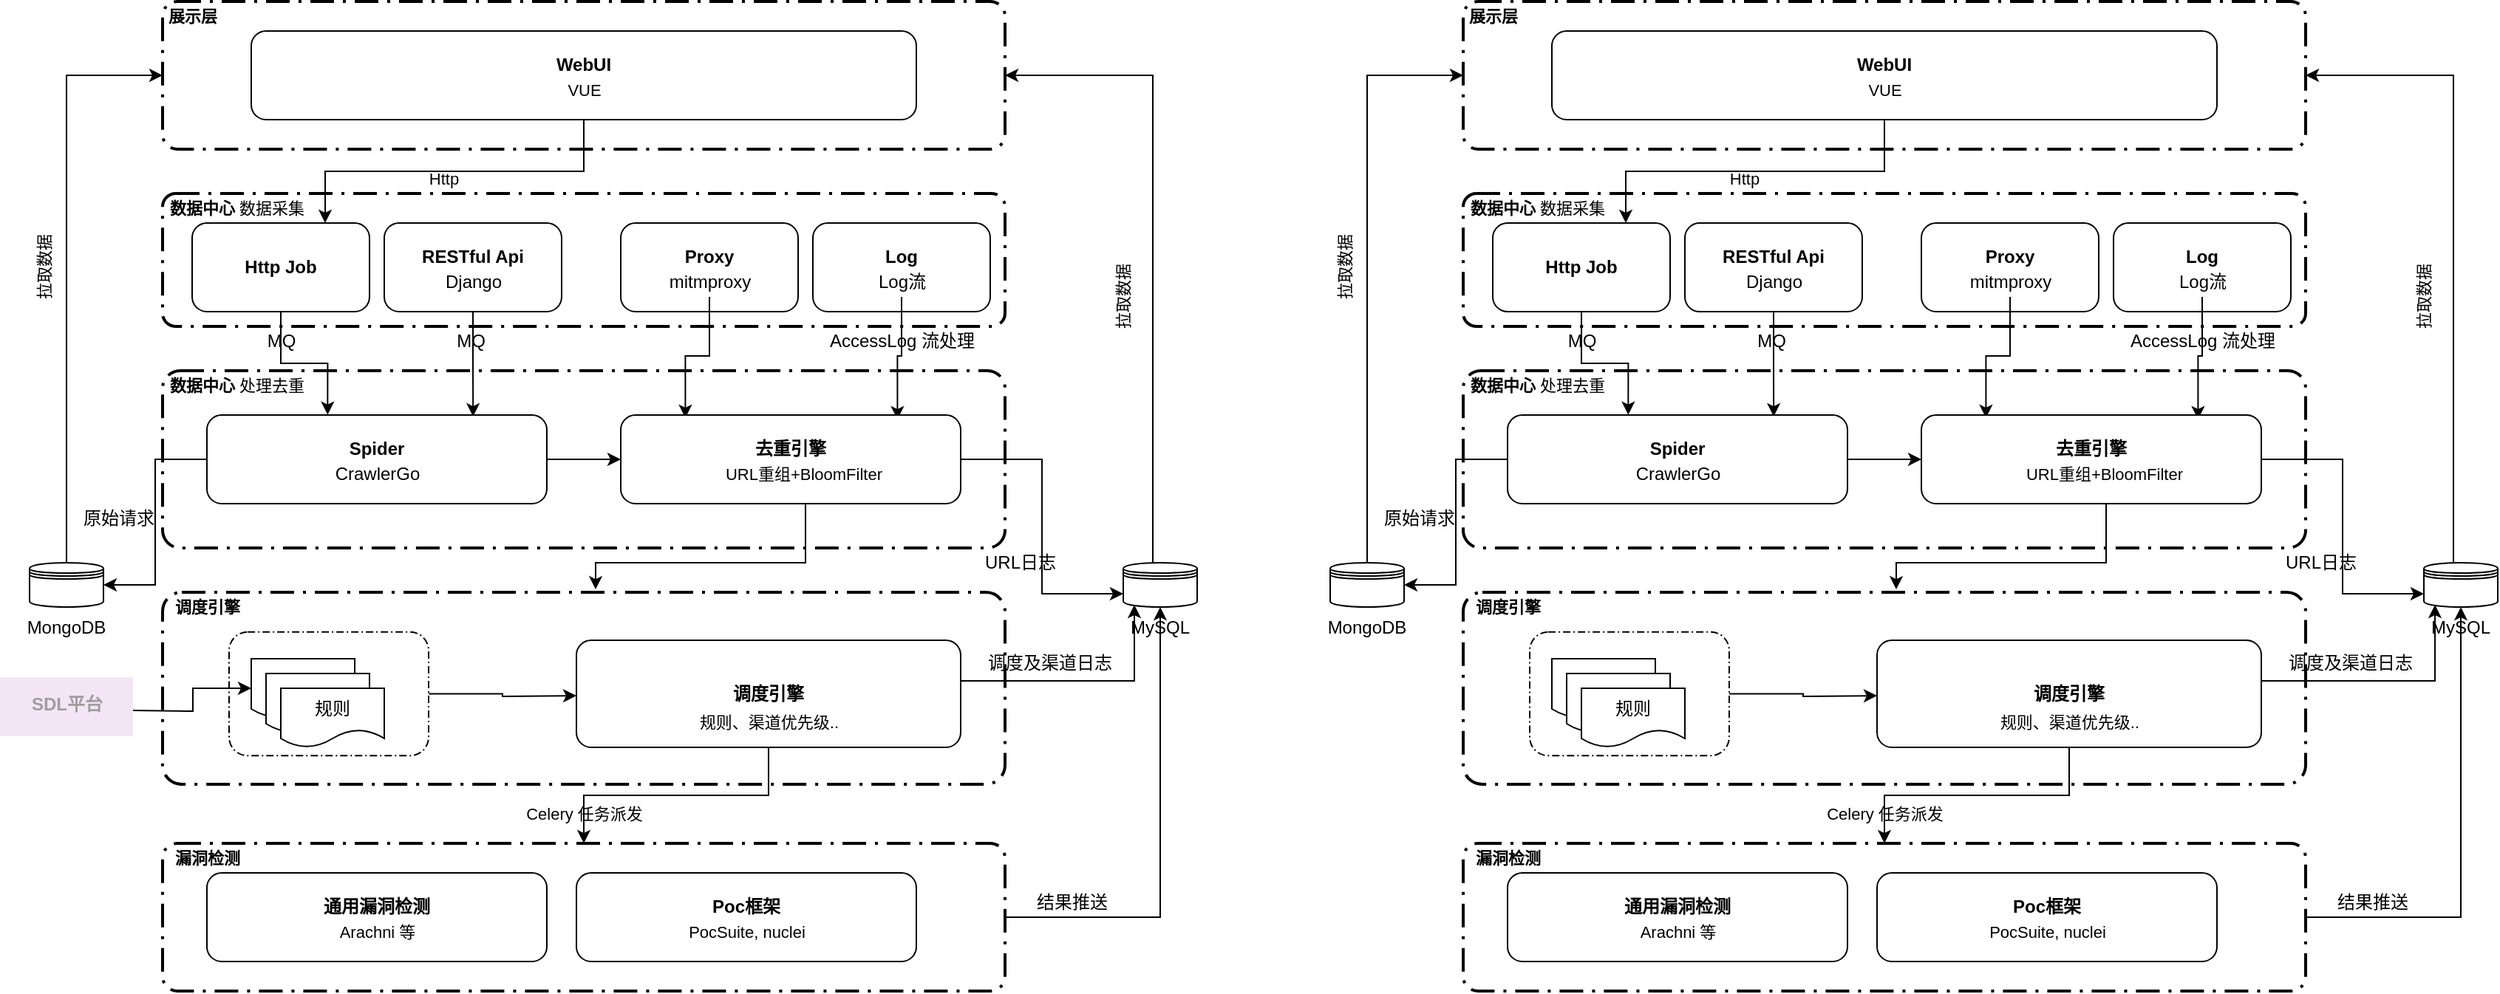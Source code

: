<mxfile version="20.0.1" type="github">
  <diagram id="SNkaSGnf-dBzTU3Ds5vA" name="Page-1">
    <mxGraphModel dx="1102" dy="5476" grid="1" gridSize="10" guides="1" tooltips="1" connect="1" arrows="1" fold="1" page="1" pageScale="1" pageWidth="3300" pageHeight="4681" math="0" shadow="0">
      <root>
        <mxCell id="0" />
        <mxCell id="1" parent="0" />
        <mxCell id="BcHWtmZKCNFNxENYa-wW-92" value="" style="points=[[0.25,0,0],[0.5,0,0],[0.75,0,0],[1,0.25,0],[1,0.5,0],[1,0.75,0],[0.75,1,0],[0.5,1,0],[0.25,1,0],[0,0.75,0],[0,0.5,0],[0,0.25,0]];rounded=1;arcSize=10;dashed=1;strokeColor=#000000;fillColor=none;gradientColor=none;dashPattern=8 3 1 3;strokeWidth=2;fontSize=12;" parent="1" vertex="1">
          <mxGeometry x="290" y="-760" width="570" height="100" as="geometry" />
        </mxCell>
        <mxCell id="BcHWtmZKCNFNxENYa-wW-55" value="" style="points=[[0.25,0,0],[0.5,0,0],[0.75,0,0],[1,0.25,0],[1,0.5,0],[1,0.75,0],[0.75,1,0],[0.5,1,0],[0.25,1,0],[0,0.75,0],[0,0.5,0],[0,0.25,0]];rounded=1;arcSize=10;dashed=1;strokeColor=#000000;fillColor=none;gradientColor=none;dashPattern=8 3 1 3;strokeWidth=2;fontSize=12;" parent="1" vertex="1">
          <mxGeometry x="290" y="-930" width="570" height="130" as="geometry" />
        </mxCell>
        <mxCell id="BcHWtmZKCNFNxENYa-wW-26" value="" style="points=[[0.25,0,0],[0.5,0,0],[0.75,0,0],[1,0.25,0],[1,0.5,0],[1,0.75,0],[0.75,1,0],[0.5,1,0],[0.25,1,0],[0,0.75,0],[0,0.5,0],[0,0.25,0]];rounded=1;arcSize=10;dashed=1;strokeColor=#000000;fillColor=none;gradientColor=none;dashPattern=8 3 1 3;strokeWidth=2;fontSize=12;" parent="1" vertex="1">
          <mxGeometry x="290" y="-1080" width="570" height="120" as="geometry" />
        </mxCell>
        <mxCell id="BcHWtmZKCNFNxENYa-wW-98" value="" style="points=[[0.25,0,0],[0.5,0,0],[0.75,0,0],[1,0.25,0],[1,0.5,0],[1,0.75,0],[0.75,1,0],[0.5,1,0],[0.25,1,0],[0,0.75,0],[0,0.5,0],[0,0.25,0]];rounded=1;arcSize=10;dashed=1;strokeColor=#000000;fillColor=none;gradientColor=none;dashPattern=8 3 1 3;strokeWidth=2;fontSize=12;labelBackgroundColor=none;fontColor=default;labelBorderColor=none;" parent="1" vertex="1">
          <mxGeometry x="290" y="-1200" width="570" height="90" as="geometry" />
        </mxCell>
        <mxCell id="BcHWtmZKCNFNxENYa-wW-88" style="edgeStyle=orthogonalEdgeStyle;rounded=0;orthogonalLoop=1;jettySize=auto;html=1;fontSize=12;" parent="1" source="BcHWtmZKCNFNxENYa-wW-87" edge="1">
          <mxGeometry relative="1" as="geometry">
            <mxPoint x="570" y="-860" as="targetPoint" />
          </mxGeometry>
        </mxCell>
        <mxCell id="BcHWtmZKCNFNxENYa-wW-87" value="" style="points=[[0.25,0,0],[0.5,0,0],[0.75,0,0],[1,0.25,0],[1,0.5,0],[1,0.75,0],[0.75,1,0],[0.5,1,0],[0.25,1,0],[0,0.75,0],[0,0.5,0],[0,0.25,0]];rounded=1;dashed=1;dashPattern=5 2 1 2;labelPosition=center;verticalLabelPosition=top;align=right;verticalAlign=bottom;fontSize=8;labelBackgroundColor=none;" parent="1" vertex="1">
          <mxGeometry x="335" y="-903.12" width="135" height="83.75" as="geometry" />
        </mxCell>
        <mxCell id="BcHWtmZKCNFNxENYa-wW-2" value="" style="points=[[0.25,0,0],[0.5,0,0],[0.75,0,0],[1,0.25,0],[1,0.5,0],[1,0.75,0],[0.75,1,0],[0.5,1,0],[0.25,1,0],[0,0.75,0],[0,0.5,0],[0,0.25,0]];rounded=1;arcSize=10;dashed=1;strokeColor=#000000;fillColor=none;gradientColor=none;dashPattern=8 3 1 3;strokeWidth=2;" parent="1" vertex="1">
          <mxGeometry x="290" y="-1330" width="570" height="100" as="geometry" />
        </mxCell>
        <mxCell id="BcHWtmZKCNFNxENYa-wW-3" value="Proxy&#xa;" style="points=[[0.25,0,0],[0.5,0,0],[0.75,0,0],[1,0.25,0],[1,0.5,0],[1,0.75,0],[0.75,1,0],[0.5,1,0],[0.25,1,0],[0,0.75,0],[0,0.5,0],[0,0.25,0]];shape=mxgraph.bpmn.task;whiteSpace=wrap;rectStyle=rounded;size=10;taskMarker=abstract;fontSize=12;fontStyle=1" parent="1" vertex="1">
          <mxGeometry x="600" y="-1180" width="120" height="60" as="geometry" />
        </mxCell>
        <mxCell id="BcHWtmZKCNFNxENYa-wW-44" style="edgeStyle=orthogonalEdgeStyle;rounded=0;orthogonalLoop=1;jettySize=auto;html=1;entryX=0.19;entryY=0.033;entryDx=0;entryDy=0;entryPerimeter=0;fontSize=12;" parent="1" source="BcHWtmZKCNFNxENYa-wW-5" target="BcHWtmZKCNFNxENYa-wW-34" edge="1">
          <mxGeometry relative="1" as="geometry" />
        </mxCell>
        <mxCell id="BcHWtmZKCNFNxENYa-wW-5" value="mitmproxy" style="text;html=1;resizable=0;autosize=1;align=center;verticalAlign=middle;points=[];fillColor=none;strokeColor=none;rounded=0;fontSize=12;" parent="1" vertex="1">
          <mxGeometry x="625" y="-1150" width="70" height="20" as="geometry" />
        </mxCell>
        <mxCell id="BcHWtmZKCNFNxENYa-wW-10" value="Log&#xa;" style="points=[[0.25,0,0],[0.5,0,0],[0.75,0,0],[1,0.25,0],[1,0.5,0],[1,0.75,0],[0.75,1,0],[0.5,1,0],[0.25,1,0],[0,0.75,0],[0,0.5,0],[0,0.25,0]];shape=mxgraph.bpmn.task;whiteSpace=wrap;rectStyle=rounded;size=10;taskMarker=abstract;fontSize=12;fontStyle=1" parent="1" vertex="1">
          <mxGeometry x="730" y="-1180" width="120" height="60" as="geometry" />
        </mxCell>
        <mxCell id="BcHWtmZKCNFNxENYa-wW-45" style="edgeStyle=orthogonalEdgeStyle;rounded=0;orthogonalLoop=1;jettySize=auto;html=1;entryX=0.814;entryY=0.05;entryDx=0;entryDy=0;entryPerimeter=0;fontSize=12;" parent="1" source="BcHWtmZKCNFNxENYa-wW-12" target="BcHWtmZKCNFNxENYa-wW-34" edge="1">
          <mxGeometry relative="1" as="geometry" />
        </mxCell>
        <mxCell id="BcHWtmZKCNFNxENYa-wW-12" value="Log流" style="text;html=1;resizable=0;autosize=1;align=center;verticalAlign=middle;points=[];fillColor=none;strokeColor=none;rounded=0;fontSize=12;" parent="1" vertex="1">
          <mxGeometry x="765" y="-1150" width="50" height="20" as="geometry" />
        </mxCell>
        <mxCell id="BcHWtmZKCNFNxENYa-wW-14" value="AccessLog 流处理" style="text;html=1;resizable=0;autosize=1;align=center;verticalAlign=middle;points=[];fillColor=none;strokeColor=none;rounded=0;fontSize=12;" parent="1" vertex="1">
          <mxGeometry x="735" y="-1110" width="110" height="20" as="geometry" />
        </mxCell>
        <mxCell id="BcHWtmZKCNFNxENYa-wW-49" style="edgeStyle=orthogonalEdgeStyle;rounded=0;orthogonalLoop=1;jettySize=auto;html=1;exitX=0.5;exitY=1;exitDx=0;exitDy=0;exitPerimeter=0;entryX=0.355;entryY=-0.003;entryDx=0;entryDy=0;entryPerimeter=0;fontSize=12;" parent="1" source="BcHWtmZKCNFNxENYa-wW-15" target="BcHWtmZKCNFNxENYa-wW-27" edge="1">
          <mxGeometry relative="1" as="geometry" />
        </mxCell>
        <mxCell id="BcHWtmZKCNFNxENYa-wW-15" value="Http Job" style="points=[[0.25,0,0],[0.5,0,0],[0.75,0,0],[1,0.25,0],[1,0.5,0],[1,0.75,0],[0.75,1,0],[0.5,1,0],[0.25,1,0],[0,0.75,0],[0,0.5,0],[0,0.25,0]];shape=mxgraph.bpmn.task;whiteSpace=wrap;rectStyle=rounded;size=10;taskMarker=abstract;fontSize=12;fontStyle=1" parent="1" vertex="1">
          <mxGeometry x="310" y="-1180" width="120" height="60" as="geometry" />
        </mxCell>
        <mxCell id="BcHWtmZKCNFNxENYa-wW-53" style="edgeStyle=orthogonalEdgeStyle;rounded=0;orthogonalLoop=1;jettySize=auto;html=1;entryX=0.783;entryY=0.017;entryDx=0;entryDy=0;entryPerimeter=0;fontSize=12;" parent="1" source="BcHWtmZKCNFNxENYa-wW-17" target="BcHWtmZKCNFNxENYa-wW-27" edge="1">
          <mxGeometry relative="1" as="geometry" />
        </mxCell>
        <mxCell id="BcHWtmZKCNFNxENYa-wW-17" value="RESTful Api&#xa;" style="points=[[0.25,0,0],[0.5,0,0],[0.75,0,0],[1,0.25,0],[1,0.5,0],[1,0.75,0],[0.75,1,0],[0.5,1,0],[0.25,1,0],[0,0.75,0],[0,0.5,0],[0,0.25,0]];shape=mxgraph.bpmn.task;whiteSpace=wrap;rectStyle=rounded;size=10;taskMarker=abstract;fontSize=12;fontStyle=1" parent="1" vertex="1">
          <mxGeometry x="440" y="-1180" width="120" height="60" as="geometry" />
        </mxCell>
        <mxCell id="BcHWtmZKCNFNxENYa-wW-18" value="Django" style="text;html=1;resizable=0;autosize=1;align=center;verticalAlign=middle;points=[];fillColor=none;strokeColor=none;rounded=0;fontSize=12;" parent="1" vertex="1">
          <mxGeometry x="475" y="-1150" width="50" height="20" as="geometry" />
        </mxCell>
        <mxCell id="BcHWtmZKCNFNxENYa-wW-22" value="MQ" style="text;html=1;resizable=0;autosize=1;align=center;verticalAlign=middle;points=[];fillColor=none;strokeColor=none;rounded=0;fontSize=12;" parent="1" vertex="1">
          <mxGeometry x="355" y="-1110" width="30" height="20" as="geometry" />
        </mxCell>
        <mxCell id="BcHWtmZKCNFNxENYa-wW-37" style="edgeStyle=orthogonalEdgeStyle;rounded=0;orthogonalLoop=1;jettySize=auto;html=1;exitX=1;exitY=0.5;exitDx=0;exitDy=0;exitPerimeter=0;entryX=0;entryY=0.5;entryDx=0;entryDy=0;entryPerimeter=0;fontSize=12;" parent="1" source="BcHWtmZKCNFNxENYa-wW-27" target="BcHWtmZKCNFNxENYa-wW-34" edge="1">
          <mxGeometry relative="1" as="geometry" />
        </mxCell>
        <mxCell id="BcHWtmZKCNFNxENYa-wW-69" style="edgeStyle=orthogonalEdgeStyle;rounded=0;orthogonalLoop=1;jettySize=auto;html=1;entryX=1;entryY=0.5;entryDx=0;entryDy=0;fontSize=12;" parent="1" source="BcHWtmZKCNFNxENYa-wW-27" target="BcHWtmZKCNFNxENYa-wW-59" edge="1">
          <mxGeometry relative="1" as="geometry" />
        </mxCell>
        <mxCell id="BcHWtmZKCNFNxENYa-wW-27" value="Spider&#xa;" style="points=[[0.25,0,0],[0.5,0,0],[0.75,0,0],[1,0.25,0],[1,0.5,0],[1,0.75,0],[0.75,1,0],[0.5,1,0],[0.25,1,0],[0,0.75,0],[0,0.5,0],[0,0.25,0]];shape=mxgraph.bpmn.task;whiteSpace=wrap;rectStyle=rounded;size=10;taskMarker=abstract;fontSize=12;fontStyle=1" parent="1" vertex="1">
          <mxGeometry x="320" y="-1050" width="230" height="60" as="geometry" />
        </mxCell>
        <mxCell id="BcHWtmZKCNFNxENYa-wW-33" value="CrawlerGo" style="text;html=1;resizable=0;autosize=1;align=center;verticalAlign=middle;points=[];fillColor=none;strokeColor=none;rounded=0;fontSize=12;" parent="1" vertex="1">
          <mxGeometry x="400" y="-1020" width="70" height="20" as="geometry" />
        </mxCell>
        <mxCell id="BcHWtmZKCNFNxENYa-wW-68" style="edgeStyle=orthogonalEdgeStyle;rounded=0;orthogonalLoop=1;jettySize=auto;html=1;entryX=0;entryY=0.7;entryDx=0;entryDy=0;fontSize=12;" parent="1" source="BcHWtmZKCNFNxENYa-wW-34" target="BcHWtmZKCNFNxENYa-wW-56" edge="1">
          <mxGeometry relative="1" as="geometry" />
        </mxCell>
        <mxCell id="BcHWtmZKCNFNxENYa-wW-119" style="edgeStyle=orthogonalEdgeStyle;rounded=0;orthogonalLoop=1;jettySize=auto;html=1;entryX=0.514;entryY=-0.015;entryDx=0;entryDy=0;entryPerimeter=0;fontSize=11;fontColor=default;" parent="1" source="BcHWtmZKCNFNxENYa-wW-34" target="BcHWtmZKCNFNxENYa-wW-55" edge="1">
          <mxGeometry relative="1" as="geometry">
            <Array as="points">
              <mxPoint x="725" y="-950" />
              <mxPoint x="583" y="-950" />
            </Array>
          </mxGeometry>
        </mxCell>
        <mxCell id="BcHWtmZKCNFNxENYa-wW-34" value="去重引擎&#xa;" style="points=[[0.25,0,0],[0.5,0,0],[0.75,0,0],[1,0.25,0],[1,0.5,0],[1,0.75,0],[0.75,1,0],[0.5,1,0],[0.25,1,0],[0,0.75,0],[0,0.5,0],[0,0.25,0]];shape=mxgraph.bpmn.task;whiteSpace=wrap;rectStyle=rounded;size=10;taskMarker=abstract;fontSize=12;fontStyle=1" parent="1" vertex="1">
          <mxGeometry x="600" y="-1050" width="230" height="60" as="geometry" />
        </mxCell>
        <mxCell id="BcHWtmZKCNFNxENYa-wW-35" value="URL重组+BloomFilter&amp;nbsp;" style="text;html=1;resizable=0;autosize=1;align=center;verticalAlign=middle;points=[];fillColor=none;strokeColor=none;rounded=0;fontSize=11;" parent="1" vertex="1">
          <mxGeometry x="665" y="-1020" width="120" height="20" as="geometry" />
        </mxCell>
        <mxCell id="BcHWtmZKCNFNxENYa-wW-54" value="MQ&amp;nbsp;" style="text;html=1;resizable=0;autosize=1;align=center;verticalAlign=middle;points=[];fillColor=none;strokeColor=none;rounded=0;fontSize=12;" parent="1" vertex="1">
          <mxGeometry x="480" y="-1110" width="40" height="20" as="geometry" />
        </mxCell>
        <mxCell id="BcHWtmZKCNFNxENYa-wW-106" style="edgeStyle=orthogonalEdgeStyle;rounded=0;orthogonalLoop=1;jettySize=auto;html=1;entryX=1;entryY=0.5;entryDx=0;entryDy=0;entryPerimeter=0;fontSize=11;fontColor=default;" parent="1" source="BcHWtmZKCNFNxENYa-wW-56" target="BcHWtmZKCNFNxENYa-wW-2" edge="1">
          <mxGeometry relative="1" as="geometry">
            <Array as="points">
              <mxPoint x="960" y="-1280" />
            </Array>
          </mxGeometry>
        </mxCell>
        <mxCell id="BcHWtmZKCNFNxENYa-wW-56" value="MySQL" style="shape=datastore;whiteSpace=wrap;html=1;labelPosition=center;verticalLabelPosition=bottom;align=center;verticalAlign=top;fontSize=12;" parent="1" vertex="1">
          <mxGeometry x="940" y="-950" width="50" height="30" as="geometry" />
        </mxCell>
        <mxCell id="BcHWtmZKCNFNxENYa-wW-105" style="edgeStyle=orthogonalEdgeStyle;rounded=0;orthogonalLoop=1;jettySize=auto;html=1;entryX=0;entryY=0.5;entryDx=0;entryDy=0;entryPerimeter=0;fontSize=11;fontColor=default;" parent="1" source="BcHWtmZKCNFNxENYa-wW-59" target="BcHWtmZKCNFNxENYa-wW-2" edge="1">
          <mxGeometry relative="1" as="geometry">
            <Array as="points">
              <mxPoint x="225" y="-1280" />
            </Array>
          </mxGeometry>
        </mxCell>
        <mxCell id="BcHWtmZKCNFNxENYa-wW-59" value="MongoDB" style="shape=datastore;whiteSpace=wrap;html=1;labelPosition=center;verticalLabelPosition=bottom;align=center;verticalAlign=top;fontSize=12;" parent="1" vertex="1">
          <mxGeometry x="200" y="-950" width="50" height="30" as="geometry" />
        </mxCell>
        <mxCell id="BcHWtmZKCNFNxENYa-wW-65" value="URL日志" style="text;html=1;resizable=0;autosize=1;align=center;verticalAlign=middle;points=[];fillColor=none;strokeColor=none;rounded=0;fontSize=12;" parent="1" vertex="1">
          <mxGeometry x="840" y="-960" width="60" height="20" as="geometry" />
        </mxCell>
        <mxCell id="BcHWtmZKCNFNxENYa-wW-73" value="" style="shape=document;whiteSpace=wrap;html=1;boundedLbl=1;fontSize=12;" parent="1" vertex="1">
          <mxGeometry x="350" y="-885" width="70" height="40" as="geometry" />
        </mxCell>
        <mxCell id="BcHWtmZKCNFNxENYa-wW-76" value="" style="shape=document;whiteSpace=wrap;html=1;boundedLbl=1;fontSize=12;" parent="1" vertex="1">
          <mxGeometry x="360" y="-875" width="70" height="40" as="geometry" />
        </mxCell>
        <mxCell id="BcHWtmZKCNFNxENYa-wW-77" value="规则" style="shape=document;whiteSpace=wrap;html=1;boundedLbl=1;fontSize=12;" parent="1" vertex="1">
          <mxGeometry x="370" y="-865" width="70" height="40" as="geometry" />
        </mxCell>
        <mxCell id="BcHWtmZKCNFNxENYa-wW-82" value="原始请求" style="text;html=1;resizable=0;autosize=1;align=center;verticalAlign=middle;points=[];fillColor=none;strokeColor=none;rounded=0;fontSize=12;" parent="1" vertex="1">
          <mxGeometry x="230" y="-990" width="60" height="20" as="geometry" />
        </mxCell>
        <mxCell id="BcHWtmZKCNFNxENYa-wW-84" style="edgeStyle=orthogonalEdgeStyle;rounded=0;orthogonalLoop=1;jettySize=auto;html=1;entryX=0;entryY=0.5;entryDx=0;entryDy=0;fontSize=12;" parent="1" target="BcHWtmZKCNFNxENYa-wW-73" edge="1">
          <mxGeometry relative="1" as="geometry">
            <mxPoint x="270" y="-850" as="sourcePoint" />
          </mxGeometry>
        </mxCell>
        <mxCell id="BcHWtmZKCNFNxENYa-wW-83" value="&lt;b&gt;SDL平台&lt;/b&gt;" style="sketch=0;points=[[0,0,0],[0.25,0,0],[0.5,0,0],[0.75,0,0],[1,0,0],[1,0.25,0],[1,0.5,0],[1,0.75,0],[1,1,0],[0.75,1,0],[0.5,1,0],[0.25,1,0],[0,1,0],[0,0.75,0],[0,0.5,0],[0,0.25,0]];rounded=1;absoluteArcSize=1;arcSize=2;html=1;strokeColor=none;gradientColor=none;shadow=0;dashed=0;fontSize=12;fontColor=#9E9E9E;align=center;verticalAlign=top;spacing=10;spacingTop=-4;fillColor=#F3E5F5;" parent="1" vertex="1">
          <mxGeometry x="180" y="-872.5" width="90" height="40" as="geometry" />
        </mxCell>
        <mxCell id="BcHWtmZKCNFNxENYa-wW-89" style="edgeStyle=orthogonalEdgeStyle;rounded=0;orthogonalLoop=1;jettySize=auto;html=1;entryX=0.15;entryY=0.95;entryDx=0;entryDy=0;fontSize=12;exitX=0.75;exitY=0;exitDx=0;exitDy=0;exitPerimeter=0;entryPerimeter=0;" parent="1" source="BcHWtmZKCNFNxENYa-wW-85" target="BcHWtmZKCNFNxENYa-wW-56" edge="1">
          <mxGeometry relative="1" as="geometry">
            <Array as="points">
              <mxPoint x="743" y="-870" />
              <mxPoint x="948" y="-870" />
            </Array>
          </mxGeometry>
        </mxCell>
        <mxCell id="BcHWtmZKCNFNxENYa-wW-95" style="edgeStyle=orthogonalEdgeStyle;rounded=0;orthogonalLoop=1;jettySize=auto;html=1;entryX=0.5;entryY=0;entryDx=0;entryDy=0;entryPerimeter=0;fontSize=11;" parent="1" source="BcHWtmZKCNFNxENYa-wW-85" target="BcHWtmZKCNFNxENYa-wW-92" edge="1">
          <mxGeometry relative="1" as="geometry" />
        </mxCell>
        <mxCell id="BcHWtmZKCNFNxENYa-wW-85" value="调度引擎" style="points=[[0.25,0,0],[0.5,0,0],[0.75,0,0],[1,0.25,0],[1,0.5,0],[1,0.75,0],[0.75,1,0],[0.5,1,0],[0.25,1,0],[0,0.75,0],[0,0.5,0],[0,0.25,0]];shape=mxgraph.bpmn.task;whiteSpace=wrap;rectStyle=rounded;size=10;taskMarker=abstract;fontSize=12;fontStyle=1" parent="1" vertex="1">
          <mxGeometry x="570" y="-897.5" width="260" height="72.5" as="geometry" />
        </mxCell>
        <mxCell id="BcHWtmZKCNFNxENYa-wW-90" value="调度及渠道日志" style="text;html=1;resizable=0;autosize=1;align=center;verticalAlign=middle;points=[];fillColor=none;strokeColor=none;rounded=0;labelBackgroundColor=none;fontSize=12;" parent="1" vertex="1">
          <mxGeometry x="840" y="-892.5" width="100" height="20" as="geometry" />
        </mxCell>
        <mxCell id="BcHWtmZKCNFNxENYa-wW-97" style="edgeStyle=orthogonalEdgeStyle;rounded=0;orthogonalLoop=1;jettySize=auto;html=1;entryX=0.5;entryY=1;entryDx=0;entryDy=0;fontSize=11;" parent="1" source="BcHWtmZKCNFNxENYa-wW-92" target="BcHWtmZKCNFNxENYa-wW-56" edge="1">
          <mxGeometry relative="1" as="geometry" />
        </mxCell>
        <mxCell id="BcHWtmZKCNFNxENYa-wW-93" value="通用漏洞检测&#xa;" style="points=[[0.25,0,0],[0.5,0,0],[0.75,0,0],[1,0.25,0],[1,0.5,0],[1,0.75,0],[0.75,1,0],[0.5,1,0],[0.25,1,0],[0,0.75,0],[0,0.5,0],[0,0.25,0]];shape=mxgraph.bpmn.task;whiteSpace=wrap;rectStyle=rounded;size=10;taskMarker=abstract;fontSize=12;fontStyle=1" parent="1" vertex="1">
          <mxGeometry x="320" y="-740" width="230" height="60" as="geometry" />
        </mxCell>
        <mxCell id="BcHWtmZKCNFNxENYa-wW-94" value="Poc框架&#xa;" style="points=[[0.25,0,0],[0.5,0,0],[0.75,0,0],[1,0.25,0],[1,0.5,0],[1,0.75,0],[0.75,1,0],[0.5,1,0],[0.25,1,0],[0,0.75,0],[0,0.5,0],[0,0.25,0]];shape=mxgraph.bpmn.task;whiteSpace=wrap;rectStyle=rounded;size=10;taskMarker=abstract;fontSize=12;fontStyle=1" parent="1" vertex="1">
          <mxGeometry x="570" y="-740" width="230" height="60" as="geometry" />
        </mxCell>
        <mxCell id="BcHWtmZKCNFNxENYa-wW-96" value="Arachni 等" style="text;html=1;resizable=0;autosize=1;align=center;verticalAlign=middle;points=[];fillColor=none;strokeColor=none;rounded=0;labelBackgroundColor=none;fontSize=11;" parent="1" vertex="1">
          <mxGeometry x="400" y="-710" width="70" height="20" as="geometry" />
        </mxCell>
        <mxCell id="BcHWtmZKCNFNxENYa-wW-99" value="PocSuite, nuclei" style="text;html=1;resizable=0;autosize=1;align=center;verticalAlign=middle;points=[];fillColor=none;strokeColor=none;rounded=0;labelBackgroundColor=none;fontSize=11;" parent="1" vertex="1">
          <mxGeometry x="640" y="-710" width="90" height="20" as="geometry" />
        </mxCell>
        <mxCell id="BcHWtmZKCNFNxENYa-wW-100" value="Celery 任务派发" style="text;html=1;resizable=0;autosize=1;align=center;verticalAlign=middle;points=[];fillColor=none;strokeColor=none;rounded=0;labelBackgroundColor=none;fontSize=11;" parent="1" vertex="1">
          <mxGeometry x="530" y="-790" width="90" height="20" as="geometry" />
        </mxCell>
        <mxCell id="BcHWtmZKCNFNxENYa-wW-103" style="edgeStyle=orthogonalEdgeStyle;rounded=0;orthogonalLoop=1;jettySize=auto;html=1;fontSize=11;fontColor=default;entryX=0.75;entryY=0;entryDx=0;entryDy=0;entryPerimeter=0;" parent="1" source="BcHWtmZKCNFNxENYa-wW-101" target="BcHWtmZKCNFNxENYa-wW-15" edge="1">
          <mxGeometry relative="1" as="geometry" />
        </mxCell>
        <mxCell id="BcHWtmZKCNFNxENYa-wW-101" value="WebUI&#xa;" style="points=[[0.25,0,0],[0.5,0,0],[0.75,0,0],[1,0.25,0],[1,0.5,0],[1,0.75,0],[0.75,1,0],[0.5,1,0],[0.25,1,0],[0,0.75,0],[0,0.5,0],[0,0.25,0]];shape=mxgraph.bpmn.task;whiteSpace=wrap;rectStyle=rounded;size=10;taskMarker=abstract;fontSize=12;fontStyle=1" parent="1" vertex="1">
          <mxGeometry x="350" y="-1310" width="450" height="60" as="geometry" />
        </mxCell>
        <mxCell id="BcHWtmZKCNFNxENYa-wW-104" value="Http" style="text;html=1;resizable=0;autosize=1;align=center;verticalAlign=middle;points=[];fillColor=none;strokeColor=none;rounded=0;labelBackgroundColor=none;labelBorderColor=none;fontSize=11;fontColor=default;" parent="1" vertex="1">
          <mxGeometry x="460" y="-1220" width="40" height="20" as="geometry" />
        </mxCell>
        <mxCell id="BcHWtmZKCNFNxENYa-wW-107" value="拉取数据" style="text;html=1;resizable=0;autosize=1;align=center;verticalAlign=middle;points=[];fillColor=none;strokeColor=none;rounded=0;labelBackgroundColor=none;labelBorderColor=none;fontSize=11;fontColor=default;horizontal=0;" parent="1" vertex="1">
          <mxGeometry x="180" y="-1160" width="60" height="20" as="geometry" />
        </mxCell>
        <mxCell id="BcHWtmZKCNFNxENYa-wW-109" value="拉取数据" style="text;html=1;resizable=0;autosize=1;align=center;verticalAlign=middle;points=[];fillColor=none;strokeColor=none;rounded=0;labelBackgroundColor=none;labelBorderColor=none;fontSize=11;fontColor=default;horizontal=0;" parent="1" vertex="1">
          <mxGeometry x="910" y="-1140" width="60" height="20" as="geometry" />
        </mxCell>
        <mxCell id="BcHWtmZKCNFNxENYa-wW-110" value="结果推送" style="text;html=1;resizable=0;autosize=1;align=center;verticalAlign=middle;points=[];fillColor=none;strokeColor=none;rounded=0;labelBackgroundColor=none;fontSize=12;" parent="1" vertex="1">
          <mxGeometry x="875" y="-730" width="60" height="20" as="geometry" />
        </mxCell>
        <mxCell id="BcHWtmZKCNFNxENYa-wW-111" value="VUE" style="text;html=1;resizable=0;autosize=1;align=center;verticalAlign=middle;points=[];fillColor=none;strokeColor=none;rounded=0;labelBackgroundColor=none;labelBorderColor=none;fontSize=11;fontColor=default;" parent="1" vertex="1">
          <mxGeometry x="555" y="-1280" width="40" height="20" as="geometry" />
        </mxCell>
        <mxCell id="BcHWtmZKCNFNxENYa-wW-112" value="&lt;b&gt;展示层&lt;/b&gt;" style="text;html=1;resizable=0;autosize=1;align=center;verticalAlign=middle;points=[];fillColor=none;strokeColor=none;rounded=0;labelBackgroundColor=none;labelBorderColor=none;fontSize=11;fontColor=default;" parent="1" vertex="1">
          <mxGeometry x="285" y="-1330" width="50" height="20" as="geometry" />
        </mxCell>
        <mxCell id="BcHWtmZKCNFNxENYa-wW-114" value="&lt;b&gt;数据中心 &lt;/b&gt;数据采集" style="text;html=1;resizable=0;autosize=1;align=center;verticalAlign=middle;points=[];fillColor=none;strokeColor=none;rounded=0;labelBackgroundColor=none;labelBorderColor=none;fontSize=11;fontColor=default;" parent="1" vertex="1">
          <mxGeometry x="285" y="-1200" width="110" height="20" as="geometry" />
        </mxCell>
        <mxCell id="BcHWtmZKCNFNxENYa-wW-115" value="&lt;b&gt;数据中心 &lt;/b&gt;处理去重" style="text;html=1;resizable=0;autosize=1;align=center;verticalAlign=middle;points=[];fillColor=none;strokeColor=none;rounded=0;labelBackgroundColor=none;labelBorderColor=none;fontSize=11;fontColor=default;" parent="1" vertex="1">
          <mxGeometry x="285" y="-1080" width="110" height="20" as="geometry" />
        </mxCell>
        <mxCell id="BcHWtmZKCNFNxENYa-wW-116" value="&lt;b&gt;调度引擎&lt;/b&gt;" style="text;html=1;resizable=0;autosize=1;align=center;verticalAlign=middle;points=[];fillColor=none;strokeColor=none;rounded=0;labelBackgroundColor=none;labelBorderColor=none;fontSize=11;fontColor=default;" parent="1" vertex="1">
          <mxGeometry x="290" y="-930" width="60" height="20" as="geometry" />
        </mxCell>
        <mxCell id="BcHWtmZKCNFNxENYa-wW-117" value="&lt;b&gt;漏洞检测&lt;/b&gt;" style="text;html=1;resizable=0;autosize=1;align=center;verticalAlign=middle;points=[];fillColor=none;strokeColor=none;rounded=0;labelBackgroundColor=none;labelBorderColor=none;fontSize=11;fontColor=default;" parent="1" vertex="1">
          <mxGeometry x="290" y="-760" width="60" height="20" as="geometry" />
        </mxCell>
        <mxCell id="BcHWtmZKCNFNxENYa-wW-120" value="规则、渠道优先级.." style="text;html=1;resizable=0;autosize=1;align=center;verticalAlign=middle;points=[];fillColor=none;strokeColor=none;rounded=0;labelBackgroundColor=none;labelBorderColor=none;fontSize=11;fontColor=default;" parent="1" vertex="1">
          <mxGeometry x="645" y="-852.5" width="110" height="20" as="geometry" />
        </mxCell>
        <mxCell id="BcHWtmZKCNFNxENYa-wW-122" value="" style="points=[[0.25,0,0],[0.5,0,0],[0.75,0,0],[1,0.25,0],[1,0.5,0],[1,0.75,0],[0.75,1,0],[0.5,1,0],[0.25,1,0],[0,0.75,0],[0,0.5,0],[0,0.25,0]];rounded=1;arcSize=10;dashed=1;strokeColor=#000000;fillColor=none;gradientColor=none;dashPattern=8 3 1 3;strokeWidth=2;fontSize=12;" parent="1" vertex="1">
          <mxGeometry x="1170" y="-760" width="570" height="100" as="geometry" />
        </mxCell>
        <mxCell id="BcHWtmZKCNFNxENYa-wW-123" value="" style="points=[[0.25,0,0],[0.5,0,0],[0.75,0,0],[1,0.25,0],[1,0.5,0],[1,0.75,0],[0.75,1,0],[0.5,1,0],[0.25,1,0],[0,0.75,0],[0,0.5,0],[0,0.25,0]];rounded=1;arcSize=10;dashed=1;strokeColor=#000000;fillColor=none;gradientColor=none;dashPattern=8 3 1 3;strokeWidth=2;fontSize=12;" parent="1" vertex="1">
          <mxGeometry x="1170" y="-930" width="570" height="130" as="geometry" />
        </mxCell>
        <mxCell id="BcHWtmZKCNFNxENYa-wW-124" value="" style="points=[[0.25,0,0],[0.5,0,0],[0.75,0,0],[1,0.25,0],[1,0.5,0],[1,0.75,0],[0.75,1,0],[0.5,1,0],[0.25,1,0],[0,0.75,0],[0,0.5,0],[0,0.25,0]];rounded=1;arcSize=10;dashed=1;strokeColor=#000000;fillColor=none;gradientColor=none;dashPattern=8 3 1 3;strokeWidth=2;fontSize=12;" parent="1" vertex="1">
          <mxGeometry x="1170" y="-1080" width="570" height="120" as="geometry" />
        </mxCell>
        <mxCell id="BcHWtmZKCNFNxENYa-wW-125" value="" style="points=[[0.25,0,0],[0.5,0,0],[0.75,0,0],[1,0.25,0],[1,0.5,0],[1,0.75,0],[0.75,1,0],[0.5,1,0],[0.25,1,0],[0,0.75,0],[0,0.5,0],[0,0.25,0]];rounded=1;arcSize=10;dashed=1;strokeColor=#000000;fillColor=none;gradientColor=none;dashPattern=8 3 1 3;strokeWidth=2;fontSize=12;labelBackgroundColor=none;fontColor=default;labelBorderColor=none;" parent="1" vertex="1">
          <mxGeometry x="1170" y="-1200" width="570" height="90" as="geometry" />
        </mxCell>
        <mxCell id="BcHWtmZKCNFNxENYa-wW-126" style="edgeStyle=orthogonalEdgeStyle;rounded=0;orthogonalLoop=1;jettySize=auto;html=1;fontSize=12;" parent="1" source="BcHWtmZKCNFNxENYa-wW-127" edge="1">
          <mxGeometry relative="1" as="geometry">
            <mxPoint x="1450" y="-860" as="targetPoint" />
          </mxGeometry>
        </mxCell>
        <mxCell id="BcHWtmZKCNFNxENYa-wW-127" value="" style="points=[[0.25,0,0],[0.5,0,0],[0.75,0,0],[1,0.25,0],[1,0.5,0],[1,0.75,0],[0.75,1,0],[0.5,1,0],[0.25,1,0],[0,0.75,0],[0,0.5,0],[0,0.25,0]];rounded=1;dashed=1;dashPattern=5 2 1 2;labelPosition=center;verticalLabelPosition=top;align=right;verticalAlign=bottom;fontSize=8;labelBackgroundColor=none;" parent="1" vertex="1">
          <mxGeometry x="1215" y="-903.12" width="135" height="83.75" as="geometry" />
        </mxCell>
        <mxCell id="BcHWtmZKCNFNxENYa-wW-128" value="" style="points=[[0.25,0,0],[0.5,0,0],[0.75,0,0],[1,0.25,0],[1,0.5,0],[1,0.75,0],[0.75,1,0],[0.5,1,0],[0.25,1,0],[0,0.75,0],[0,0.5,0],[0,0.25,0]];rounded=1;arcSize=10;dashed=1;strokeColor=#000000;fillColor=none;gradientColor=none;dashPattern=8 3 1 3;strokeWidth=2;" parent="1" vertex="1">
          <mxGeometry x="1170" y="-1330" width="570" height="100" as="geometry" />
        </mxCell>
        <mxCell id="BcHWtmZKCNFNxENYa-wW-129" value="Proxy&#xa;" style="points=[[0.25,0,0],[0.5,0,0],[0.75,0,0],[1,0.25,0],[1,0.5,0],[1,0.75,0],[0.75,1,0],[0.5,1,0],[0.25,1,0],[0,0.75,0],[0,0.5,0],[0,0.25,0]];shape=mxgraph.bpmn.task;whiteSpace=wrap;rectStyle=rounded;size=10;taskMarker=abstract;fontSize=12;fontStyle=1" parent="1" vertex="1">
          <mxGeometry x="1480" y="-1180" width="120" height="60" as="geometry" />
        </mxCell>
        <mxCell id="BcHWtmZKCNFNxENYa-wW-130" style="edgeStyle=orthogonalEdgeStyle;rounded=0;orthogonalLoop=1;jettySize=auto;html=1;entryX=0.19;entryY=0.033;entryDx=0;entryDy=0;entryPerimeter=0;fontSize=12;" parent="1" source="BcHWtmZKCNFNxENYa-wW-131" target="BcHWtmZKCNFNxENYa-wW-148" edge="1">
          <mxGeometry relative="1" as="geometry" />
        </mxCell>
        <mxCell id="BcHWtmZKCNFNxENYa-wW-131" value="mitmproxy" style="text;html=1;resizable=0;autosize=1;align=center;verticalAlign=middle;points=[];fillColor=none;strokeColor=none;rounded=0;fontSize=12;" parent="1" vertex="1">
          <mxGeometry x="1505" y="-1150" width="70" height="20" as="geometry" />
        </mxCell>
        <mxCell id="BcHWtmZKCNFNxENYa-wW-132" value="Log&#xa;" style="points=[[0.25,0,0],[0.5,0,0],[0.75,0,0],[1,0.25,0],[1,0.5,0],[1,0.75,0],[0.75,1,0],[0.5,1,0],[0.25,1,0],[0,0.75,0],[0,0.5,0],[0,0.25,0]];shape=mxgraph.bpmn.task;whiteSpace=wrap;rectStyle=rounded;size=10;taskMarker=abstract;fontSize=12;fontStyle=1" parent="1" vertex="1">
          <mxGeometry x="1610" y="-1180" width="120" height="60" as="geometry" />
        </mxCell>
        <mxCell id="BcHWtmZKCNFNxENYa-wW-133" style="edgeStyle=orthogonalEdgeStyle;rounded=0;orthogonalLoop=1;jettySize=auto;html=1;entryX=0.814;entryY=0.05;entryDx=0;entryDy=0;entryPerimeter=0;fontSize=12;" parent="1" source="BcHWtmZKCNFNxENYa-wW-134" target="BcHWtmZKCNFNxENYa-wW-148" edge="1">
          <mxGeometry relative="1" as="geometry" />
        </mxCell>
        <mxCell id="BcHWtmZKCNFNxENYa-wW-134" value="Log流" style="text;html=1;resizable=0;autosize=1;align=center;verticalAlign=middle;points=[];fillColor=none;strokeColor=none;rounded=0;fontSize=12;" parent="1" vertex="1">
          <mxGeometry x="1645" y="-1150" width="50" height="20" as="geometry" />
        </mxCell>
        <mxCell id="BcHWtmZKCNFNxENYa-wW-135" value="AccessLog 流处理" style="text;html=1;resizable=0;autosize=1;align=center;verticalAlign=middle;points=[];fillColor=none;strokeColor=none;rounded=0;fontSize=12;" parent="1" vertex="1">
          <mxGeometry x="1615" y="-1110" width="110" height="20" as="geometry" />
        </mxCell>
        <mxCell id="BcHWtmZKCNFNxENYa-wW-136" style="edgeStyle=orthogonalEdgeStyle;rounded=0;orthogonalLoop=1;jettySize=auto;html=1;exitX=0.5;exitY=1;exitDx=0;exitDy=0;exitPerimeter=0;entryX=0.355;entryY=-0.003;entryDx=0;entryDy=0;entryPerimeter=0;fontSize=12;" parent="1" source="BcHWtmZKCNFNxENYa-wW-137" target="BcHWtmZKCNFNxENYa-wW-144" edge="1">
          <mxGeometry relative="1" as="geometry" />
        </mxCell>
        <mxCell id="BcHWtmZKCNFNxENYa-wW-137" value="Http Job" style="points=[[0.25,0,0],[0.5,0,0],[0.75,0,0],[1,0.25,0],[1,0.5,0],[1,0.75,0],[0.75,1,0],[0.5,1,0],[0.25,1,0],[0,0.75,0],[0,0.5,0],[0,0.25,0]];shape=mxgraph.bpmn.task;whiteSpace=wrap;rectStyle=rounded;size=10;taskMarker=abstract;fontSize=12;fontStyle=1" parent="1" vertex="1">
          <mxGeometry x="1190" y="-1180" width="120" height="60" as="geometry" />
        </mxCell>
        <mxCell id="BcHWtmZKCNFNxENYa-wW-138" style="edgeStyle=orthogonalEdgeStyle;rounded=0;orthogonalLoop=1;jettySize=auto;html=1;entryX=0.783;entryY=0.017;entryDx=0;entryDy=0;entryPerimeter=0;fontSize=12;" parent="1" source="BcHWtmZKCNFNxENYa-wW-139" target="BcHWtmZKCNFNxENYa-wW-144" edge="1">
          <mxGeometry relative="1" as="geometry" />
        </mxCell>
        <mxCell id="BcHWtmZKCNFNxENYa-wW-139" value="RESTful Api&#xa;" style="points=[[0.25,0,0],[0.5,0,0],[0.75,0,0],[1,0.25,0],[1,0.5,0],[1,0.75,0],[0.75,1,0],[0.5,1,0],[0.25,1,0],[0,0.75,0],[0,0.5,0],[0,0.25,0]];shape=mxgraph.bpmn.task;whiteSpace=wrap;rectStyle=rounded;size=10;taskMarker=abstract;fontSize=12;fontStyle=1" parent="1" vertex="1">
          <mxGeometry x="1320" y="-1180" width="120" height="60" as="geometry" />
        </mxCell>
        <mxCell id="BcHWtmZKCNFNxENYa-wW-140" value="Django" style="text;html=1;resizable=0;autosize=1;align=center;verticalAlign=middle;points=[];fillColor=none;strokeColor=none;rounded=0;fontSize=12;" parent="1" vertex="1">
          <mxGeometry x="1355" y="-1150" width="50" height="20" as="geometry" />
        </mxCell>
        <mxCell id="BcHWtmZKCNFNxENYa-wW-141" value="MQ" style="text;html=1;resizable=0;autosize=1;align=center;verticalAlign=middle;points=[];fillColor=none;strokeColor=none;rounded=0;fontSize=12;" parent="1" vertex="1">
          <mxGeometry x="1235" y="-1110" width="30" height="20" as="geometry" />
        </mxCell>
        <mxCell id="BcHWtmZKCNFNxENYa-wW-142" style="edgeStyle=orthogonalEdgeStyle;rounded=0;orthogonalLoop=1;jettySize=auto;html=1;exitX=1;exitY=0.5;exitDx=0;exitDy=0;exitPerimeter=0;entryX=0;entryY=0.5;entryDx=0;entryDy=0;entryPerimeter=0;fontSize=12;" parent="1" source="BcHWtmZKCNFNxENYa-wW-144" target="BcHWtmZKCNFNxENYa-wW-148" edge="1">
          <mxGeometry relative="1" as="geometry" />
        </mxCell>
        <mxCell id="BcHWtmZKCNFNxENYa-wW-143" style="edgeStyle=orthogonalEdgeStyle;rounded=0;orthogonalLoop=1;jettySize=auto;html=1;entryX=1;entryY=0.5;entryDx=0;entryDy=0;fontSize=12;" parent="1" source="BcHWtmZKCNFNxENYa-wW-144" target="BcHWtmZKCNFNxENYa-wW-154" edge="1">
          <mxGeometry relative="1" as="geometry" />
        </mxCell>
        <mxCell id="BcHWtmZKCNFNxENYa-wW-144" value="Spider&#xa;" style="points=[[0.25,0,0],[0.5,0,0],[0.75,0,0],[1,0.25,0],[1,0.5,0],[1,0.75,0],[0.75,1,0],[0.5,1,0],[0.25,1,0],[0,0.75,0],[0,0.5,0],[0,0.25,0]];shape=mxgraph.bpmn.task;whiteSpace=wrap;rectStyle=rounded;size=10;taskMarker=abstract;fontSize=12;fontStyle=1" parent="1" vertex="1">
          <mxGeometry x="1200" y="-1050" width="230" height="60" as="geometry" />
        </mxCell>
        <mxCell id="BcHWtmZKCNFNxENYa-wW-145" value="CrawlerGo" style="text;html=1;resizable=0;autosize=1;align=center;verticalAlign=middle;points=[];fillColor=none;strokeColor=none;rounded=0;fontSize=12;" parent="1" vertex="1">
          <mxGeometry x="1280" y="-1020" width="70" height="20" as="geometry" />
        </mxCell>
        <mxCell id="BcHWtmZKCNFNxENYa-wW-146" style="edgeStyle=orthogonalEdgeStyle;rounded=0;orthogonalLoop=1;jettySize=auto;html=1;entryX=0;entryY=0.7;entryDx=0;entryDy=0;fontSize=12;" parent="1" source="BcHWtmZKCNFNxENYa-wW-148" target="BcHWtmZKCNFNxENYa-wW-152" edge="1">
          <mxGeometry relative="1" as="geometry" />
        </mxCell>
        <mxCell id="BcHWtmZKCNFNxENYa-wW-147" style="edgeStyle=orthogonalEdgeStyle;rounded=0;orthogonalLoop=1;jettySize=auto;html=1;entryX=0.514;entryY=-0.015;entryDx=0;entryDy=0;entryPerimeter=0;fontSize=11;fontColor=default;" parent="1" source="BcHWtmZKCNFNxENYa-wW-148" target="BcHWtmZKCNFNxENYa-wW-123" edge="1">
          <mxGeometry relative="1" as="geometry">
            <Array as="points">
              <mxPoint x="1605" y="-950" />
              <mxPoint x="1463" y="-950" />
            </Array>
          </mxGeometry>
        </mxCell>
        <mxCell id="BcHWtmZKCNFNxENYa-wW-148" value="去重引擎&#xa;" style="points=[[0.25,0,0],[0.5,0,0],[0.75,0,0],[1,0.25,0],[1,0.5,0],[1,0.75,0],[0.75,1,0],[0.5,1,0],[0.25,1,0],[0,0.75,0],[0,0.5,0],[0,0.25,0]];shape=mxgraph.bpmn.task;whiteSpace=wrap;rectStyle=rounded;size=10;taskMarker=abstract;fontSize=12;fontStyle=1" parent="1" vertex="1">
          <mxGeometry x="1480" y="-1050" width="230" height="60" as="geometry" />
        </mxCell>
        <mxCell id="BcHWtmZKCNFNxENYa-wW-149" value="URL重组+BloomFilter&amp;nbsp;" style="text;html=1;resizable=0;autosize=1;align=center;verticalAlign=middle;points=[];fillColor=none;strokeColor=none;rounded=0;fontSize=11;" parent="1" vertex="1">
          <mxGeometry x="1545" y="-1020" width="120" height="20" as="geometry" />
        </mxCell>
        <mxCell id="BcHWtmZKCNFNxENYa-wW-150" value="MQ&amp;nbsp;" style="text;html=1;resizable=0;autosize=1;align=center;verticalAlign=middle;points=[];fillColor=none;strokeColor=none;rounded=0;fontSize=12;" parent="1" vertex="1">
          <mxGeometry x="1360" y="-1110" width="40" height="20" as="geometry" />
        </mxCell>
        <mxCell id="BcHWtmZKCNFNxENYa-wW-151" style="edgeStyle=orthogonalEdgeStyle;rounded=0;orthogonalLoop=1;jettySize=auto;html=1;entryX=1;entryY=0.5;entryDx=0;entryDy=0;entryPerimeter=0;fontSize=11;fontColor=default;" parent="1" source="BcHWtmZKCNFNxENYa-wW-152" target="BcHWtmZKCNFNxENYa-wW-128" edge="1">
          <mxGeometry relative="1" as="geometry">
            <Array as="points">
              <mxPoint x="1840" y="-1280" />
            </Array>
          </mxGeometry>
        </mxCell>
        <mxCell id="BcHWtmZKCNFNxENYa-wW-152" value="MySQL" style="shape=datastore;whiteSpace=wrap;html=1;labelPosition=center;verticalLabelPosition=bottom;align=center;verticalAlign=top;fontSize=12;" parent="1" vertex="1">
          <mxGeometry x="1820" y="-950" width="50" height="30" as="geometry" />
        </mxCell>
        <mxCell id="BcHWtmZKCNFNxENYa-wW-153" style="edgeStyle=orthogonalEdgeStyle;rounded=0;orthogonalLoop=1;jettySize=auto;html=1;entryX=0;entryY=0.5;entryDx=0;entryDy=0;entryPerimeter=0;fontSize=11;fontColor=default;" parent="1" source="BcHWtmZKCNFNxENYa-wW-154" target="BcHWtmZKCNFNxENYa-wW-128" edge="1">
          <mxGeometry relative="1" as="geometry">
            <Array as="points">
              <mxPoint x="1105" y="-1280" />
            </Array>
          </mxGeometry>
        </mxCell>
        <mxCell id="BcHWtmZKCNFNxENYa-wW-154" value="MongoDB" style="shape=datastore;whiteSpace=wrap;html=1;labelPosition=center;verticalLabelPosition=bottom;align=center;verticalAlign=top;fontSize=12;" parent="1" vertex="1">
          <mxGeometry x="1080" y="-950" width="50" height="30" as="geometry" />
        </mxCell>
        <mxCell id="BcHWtmZKCNFNxENYa-wW-155" value="URL日志" style="text;html=1;resizable=0;autosize=1;align=center;verticalAlign=middle;points=[];fillColor=none;strokeColor=none;rounded=0;fontSize=12;" parent="1" vertex="1">
          <mxGeometry x="1720" y="-960" width="60" height="20" as="geometry" />
        </mxCell>
        <mxCell id="BcHWtmZKCNFNxENYa-wW-156" value="" style="shape=document;whiteSpace=wrap;html=1;boundedLbl=1;fontSize=12;" parent="1" vertex="1">
          <mxGeometry x="1230" y="-885" width="70" height="40" as="geometry" />
        </mxCell>
        <mxCell id="BcHWtmZKCNFNxENYa-wW-157" value="" style="shape=document;whiteSpace=wrap;html=1;boundedLbl=1;fontSize=12;" parent="1" vertex="1">
          <mxGeometry x="1240" y="-875" width="70" height="40" as="geometry" />
        </mxCell>
        <mxCell id="BcHWtmZKCNFNxENYa-wW-158" value="规则" style="shape=document;whiteSpace=wrap;html=1;boundedLbl=1;fontSize=12;" parent="1" vertex="1">
          <mxGeometry x="1250" y="-865" width="70" height="40" as="geometry" />
        </mxCell>
        <mxCell id="BcHWtmZKCNFNxENYa-wW-159" value="原始请求" style="text;html=1;resizable=0;autosize=1;align=center;verticalAlign=middle;points=[];fillColor=none;strokeColor=none;rounded=0;fontSize=12;" parent="1" vertex="1">
          <mxGeometry x="1110" y="-990" width="60" height="20" as="geometry" />
        </mxCell>
        <mxCell id="BcHWtmZKCNFNxENYa-wW-162" style="edgeStyle=orthogonalEdgeStyle;rounded=0;orthogonalLoop=1;jettySize=auto;html=1;entryX=0.15;entryY=0.95;entryDx=0;entryDy=0;fontSize=12;exitX=0.75;exitY=0;exitDx=0;exitDy=0;exitPerimeter=0;entryPerimeter=0;" parent="1" source="BcHWtmZKCNFNxENYa-wW-164" target="BcHWtmZKCNFNxENYa-wW-152" edge="1">
          <mxGeometry relative="1" as="geometry">
            <Array as="points">
              <mxPoint x="1623" y="-870" />
              <mxPoint x="1828" y="-870" />
            </Array>
          </mxGeometry>
        </mxCell>
        <mxCell id="BcHWtmZKCNFNxENYa-wW-163" style="edgeStyle=orthogonalEdgeStyle;rounded=0;orthogonalLoop=1;jettySize=auto;html=1;entryX=0.5;entryY=0;entryDx=0;entryDy=0;entryPerimeter=0;fontSize=11;" parent="1" source="BcHWtmZKCNFNxENYa-wW-164" target="BcHWtmZKCNFNxENYa-wW-122" edge="1">
          <mxGeometry relative="1" as="geometry" />
        </mxCell>
        <mxCell id="BcHWtmZKCNFNxENYa-wW-164" value="调度引擎" style="points=[[0.25,0,0],[0.5,0,0],[0.75,0,0],[1,0.25,0],[1,0.5,0],[1,0.75,0],[0.75,1,0],[0.5,1,0],[0.25,1,0],[0,0.75,0],[0,0.5,0],[0,0.25,0]];shape=mxgraph.bpmn.task;whiteSpace=wrap;rectStyle=rounded;size=10;taskMarker=abstract;fontSize=12;fontStyle=1" parent="1" vertex="1">
          <mxGeometry x="1450" y="-897.5" width="260" height="72.5" as="geometry" />
        </mxCell>
        <mxCell id="BcHWtmZKCNFNxENYa-wW-165" value="调度及渠道日志" style="text;html=1;resizable=0;autosize=1;align=center;verticalAlign=middle;points=[];fillColor=none;strokeColor=none;rounded=0;labelBackgroundColor=none;fontSize=12;" parent="1" vertex="1">
          <mxGeometry x="1720" y="-892.5" width="100" height="20" as="geometry" />
        </mxCell>
        <mxCell id="BcHWtmZKCNFNxENYa-wW-166" style="edgeStyle=orthogonalEdgeStyle;rounded=0;orthogonalLoop=1;jettySize=auto;html=1;entryX=0.5;entryY=1;entryDx=0;entryDy=0;fontSize=11;" parent="1" source="BcHWtmZKCNFNxENYa-wW-122" target="BcHWtmZKCNFNxENYa-wW-152" edge="1">
          <mxGeometry relative="1" as="geometry" />
        </mxCell>
        <mxCell id="BcHWtmZKCNFNxENYa-wW-167" value="通用漏洞检测&#xa;" style="points=[[0.25,0,0],[0.5,0,0],[0.75,0,0],[1,0.25,0],[1,0.5,0],[1,0.75,0],[0.75,1,0],[0.5,1,0],[0.25,1,0],[0,0.75,0],[0,0.5,0],[0,0.25,0]];shape=mxgraph.bpmn.task;whiteSpace=wrap;rectStyle=rounded;size=10;taskMarker=abstract;fontSize=12;fontStyle=1" parent="1" vertex="1">
          <mxGeometry x="1200" y="-740" width="230" height="60" as="geometry" />
        </mxCell>
        <mxCell id="BcHWtmZKCNFNxENYa-wW-168" value="Poc框架&#xa;" style="points=[[0.25,0,0],[0.5,0,0],[0.75,0,0],[1,0.25,0],[1,0.5,0],[1,0.75,0],[0.75,1,0],[0.5,1,0],[0.25,1,0],[0,0.75,0],[0,0.5,0],[0,0.25,0]];shape=mxgraph.bpmn.task;whiteSpace=wrap;rectStyle=rounded;size=10;taskMarker=abstract;fontSize=12;fontStyle=1" parent="1" vertex="1">
          <mxGeometry x="1450" y="-740" width="230" height="60" as="geometry" />
        </mxCell>
        <mxCell id="BcHWtmZKCNFNxENYa-wW-169" value="Arachni 等" style="text;html=1;resizable=0;autosize=1;align=center;verticalAlign=middle;points=[];fillColor=none;strokeColor=none;rounded=0;labelBackgroundColor=none;fontSize=11;" parent="1" vertex="1">
          <mxGeometry x="1280" y="-710" width="70" height="20" as="geometry" />
        </mxCell>
        <mxCell id="BcHWtmZKCNFNxENYa-wW-170" value="PocSuite, nuclei" style="text;html=1;resizable=0;autosize=1;align=center;verticalAlign=middle;points=[];fillColor=none;strokeColor=none;rounded=0;labelBackgroundColor=none;fontSize=11;" parent="1" vertex="1">
          <mxGeometry x="1520" y="-710" width="90" height="20" as="geometry" />
        </mxCell>
        <mxCell id="BcHWtmZKCNFNxENYa-wW-171" value="Celery 任务派发" style="text;html=1;resizable=0;autosize=1;align=center;verticalAlign=middle;points=[];fillColor=none;strokeColor=none;rounded=0;labelBackgroundColor=none;fontSize=11;" parent="1" vertex="1">
          <mxGeometry x="1410" y="-790" width="90" height="20" as="geometry" />
        </mxCell>
        <mxCell id="BcHWtmZKCNFNxENYa-wW-172" style="edgeStyle=orthogonalEdgeStyle;rounded=0;orthogonalLoop=1;jettySize=auto;html=1;fontSize=11;fontColor=default;entryX=0.75;entryY=0;entryDx=0;entryDy=0;entryPerimeter=0;" parent="1" source="BcHWtmZKCNFNxENYa-wW-173" target="BcHWtmZKCNFNxENYa-wW-137" edge="1">
          <mxGeometry relative="1" as="geometry" />
        </mxCell>
        <mxCell id="BcHWtmZKCNFNxENYa-wW-173" value="WebUI&#xa;" style="points=[[0.25,0,0],[0.5,0,0],[0.75,0,0],[1,0.25,0],[1,0.5,0],[1,0.75,0],[0.75,1,0],[0.5,1,0],[0.25,1,0],[0,0.75,0],[0,0.5,0],[0,0.25,0]];shape=mxgraph.bpmn.task;whiteSpace=wrap;rectStyle=rounded;size=10;taskMarker=abstract;fontSize=12;fontStyle=1" parent="1" vertex="1">
          <mxGeometry x="1230" y="-1310" width="450" height="60" as="geometry" />
        </mxCell>
        <mxCell id="BcHWtmZKCNFNxENYa-wW-174" value="Http" style="text;html=1;resizable=0;autosize=1;align=center;verticalAlign=middle;points=[];fillColor=none;strokeColor=none;rounded=0;labelBackgroundColor=none;labelBorderColor=none;fontSize=11;fontColor=default;" parent="1" vertex="1">
          <mxGeometry x="1340" y="-1220" width="40" height="20" as="geometry" />
        </mxCell>
        <mxCell id="BcHWtmZKCNFNxENYa-wW-175" value="拉取数据" style="text;html=1;resizable=0;autosize=1;align=center;verticalAlign=middle;points=[];fillColor=none;strokeColor=none;rounded=0;labelBackgroundColor=none;labelBorderColor=none;fontSize=11;fontColor=default;horizontal=0;" parent="1" vertex="1">
          <mxGeometry x="1060" y="-1160" width="60" height="20" as="geometry" />
        </mxCell>
        <mxCell id="BcHWtmZKCNFNxENYa-wW-176" value="拉取数据" style="text;html=1;resizable=0;autosize=1;align=center;verticalAlign=middle;points=[];fillColor=none;strokeColor=none;rounded=0;labelBackgroundColor=none;labelBorderColor=none;fontSize=11;fontColor=default;horizontal=0;" parent="1" vertex="1">
          <mxGeometry x="1790" y="-1140" width="60" height="20" as="geometry" />
        </mxCell>
        <mxCell id="BcHWtmZKCNFNxENYa-wW-177" value="结果推送" style="text;html=1;resizable=0;autosize=1;align=center;verticalAlign=middle;points=[];fillColor=none;strokeColor=none;rounded=0;labelBackgroundColor=none;fontSize=12;" parent="1" vertex="1">
          <mxGeometry x="1755" y="-730" width="60" height="20" as="geometry" />
        </mxCell>
        <mxCell id="BcHWtmZKCNFNxENYa-wW-178" value="VUE" style="text;html=1;resizable=0;autosize=1;align=center;verticalAlign=middle;points=[];fillColor=none;strokeColor=none;rounded=0;labelBackgroundColor=none;labelBorderColor=none;fontSize=11;fontColor=default;" parent="1" vertex="1">
          <mxGeometry x="1435" y="-1280" width="40" height="20" as="geometry" />
        </mxCell>
        <mxCell id="BcHWtmZKCNFNxENYa-wW-179" value="&lt;b&gt;展示层&lt;/b&gt;" style="text;html=1;resizable=0;autosize=1;align=center;verticalAlign=middle;points=[];fillColor=none;strokeColor=none;rounded=0;labelBackgroundColor=none;labelBorderColor=none;fontSize=11;fontColor=default;" parent="1" vertex="1">
          <mxGeometry x="1165" y="-1330" width="50" height="20" as="geometry" />
        </mxCell>
        <mxCell id="BcHWtmZKCNFNxENYa-wW-180" value="&lt;b&gt;数据中心 &lt;/b&gt;数据采集" style="text;html=1;resizable=0;autosize=1;align=center;verticalAlign=middle;points=[];fillColor=none;strokeColor=none;rounded=0;labelBackgroundColor=none;labelBorderColor=none;fontSize=11;fontColor=default;" parent="1" vertex="1">
          <mxGeometry x="1165" y="-1200" width="110" height="20" as="geometry" />
        </mxCell>
        <mxCell id="BcHWtmZKCNFNxENYa-wW-181" value="&lt;b&gt;数据中心 &lt;/b&gt;处理去重" style="text;html=1;resizable=0;autosize=1;align=center;verticalAlign=middle;points=[];fillColor=none;strokeColor=none;rounded=0;labelBackgroundColor=none;labelBorderColor=none;fontSize=11;fontColor=default;" parent="1" vertex="1">
          <mxGeometry x="1165" y="-1080" width="110" height="20" as="geometry" />
        </mxCell>
        <mxCell id="BcHWtmZKCNFNxENYa-wW-182" value="&lt;b&gt;调度引擎&lt;/b&gt;" style="text;html=1;resizable=0;autosize=1;align=center;verticalAlign=middle;points=[];fillColor=none;strokeColor=none;rounded=0;labelBackgroundColor=none;labelBorderColor=none;fontSize=11;fontColor=default;" parent="1" vertex="1">
          <mxGeometry x="1170" y="-930" width="60" height="20" as="geometry" />
        </mxCell>
        <mxCell id="BcHWtmZKCNFNxENYa-wW-183" value="&lt;b&gt;漏洞检测&lt;/b&gt;" style="text;html=1;resizable=0;autosize=1;align=center;verticalAlign=middle;points=[];fillColor=none;strokeColor=none;rounded=0;labelBackgroundColor=none;labelBorderColor=none;fontSize=11;fontColor=default;" parent="1" vertex="1">
          <mxGeometry x="1170" y="-760" width="60" height="20" as="geometry" />
        </mxCell>
        <mxCell id="BcHWtmZKCNFNxENYa-wW-184" value="规则、渠道优先级.." style="text;html=1;resizable=0;autosize=1;align=center;verticalAlign=middle;points=[];fillColor=none;strokeColor=none;rounded=0;labelBackgroundColor=none;labelBorderColor=none;fontSize=11;fontColor=default;" parent="1" vertex="1">
          <mxGeometry x="1525" y="-852.5" width="110" height="20" as="geometry" />
        </mxCell>
      </root>
    </mxGraphModel>
  </diagram>
</mxfile>
